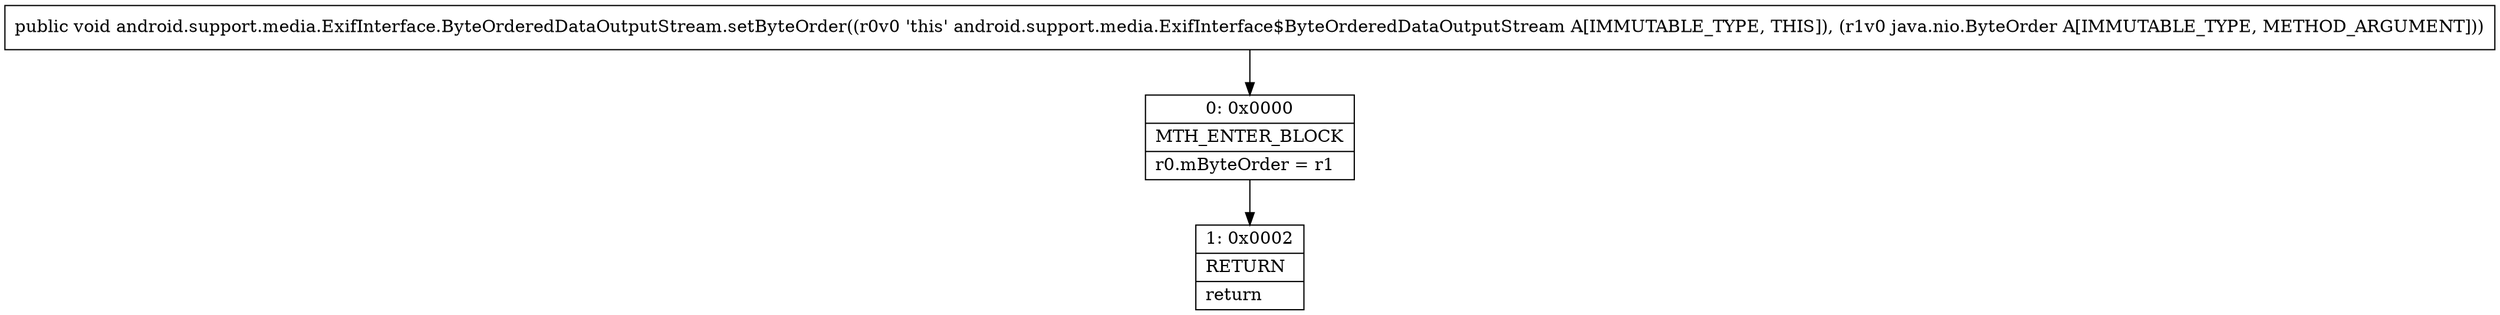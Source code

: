 digraph "CFG forandroid.support.media.ExifInterface.ByteOrderedDataOutputStream.setByteOrder(Ljava\/nio\/ByteOrder;)V" {
Node_0 [shape=record,label="{0\:\ 0x0000|MTH_ENTER_BLOCK\l|r0.mByteOrder = r1\l}"];
Node_1 [shape=record,label="{1\:\ 0x0002|RETURN\l|return\l}"];
MethodNode[shape=record,label="{public void android.support.media.ExifInterface.ByteOrderedDataOutputStream.setByteOrder((r0v0 'this' android.support.media.ExifInterface$ByteOrderedDataOutputStream A[IMMUTABLE_TYPE, THIS]), (r1v0 java.nio.ByteOrder A[IMMUTABLE_TYPE, METHOD_ARGUMENT])) }"];
MethodNode -> Node_0;
Node_0 -> Node_1;
}

